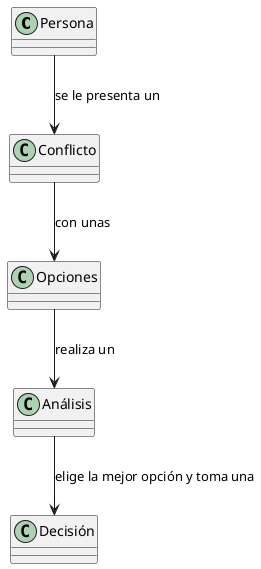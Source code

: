 @startuml
class Persona {
}

class Conflicto {
}

class Opciones{
}

class Análisis {
}

class Decisión {
}

Persona --> Conflicto : "se le presenta un"
Conflicto --> Opciones : "con unas"
Opciones --> Análisis : "realiza un"
Análisis --> Decisión : "elige la mejor opción y toma una"

@enduml
